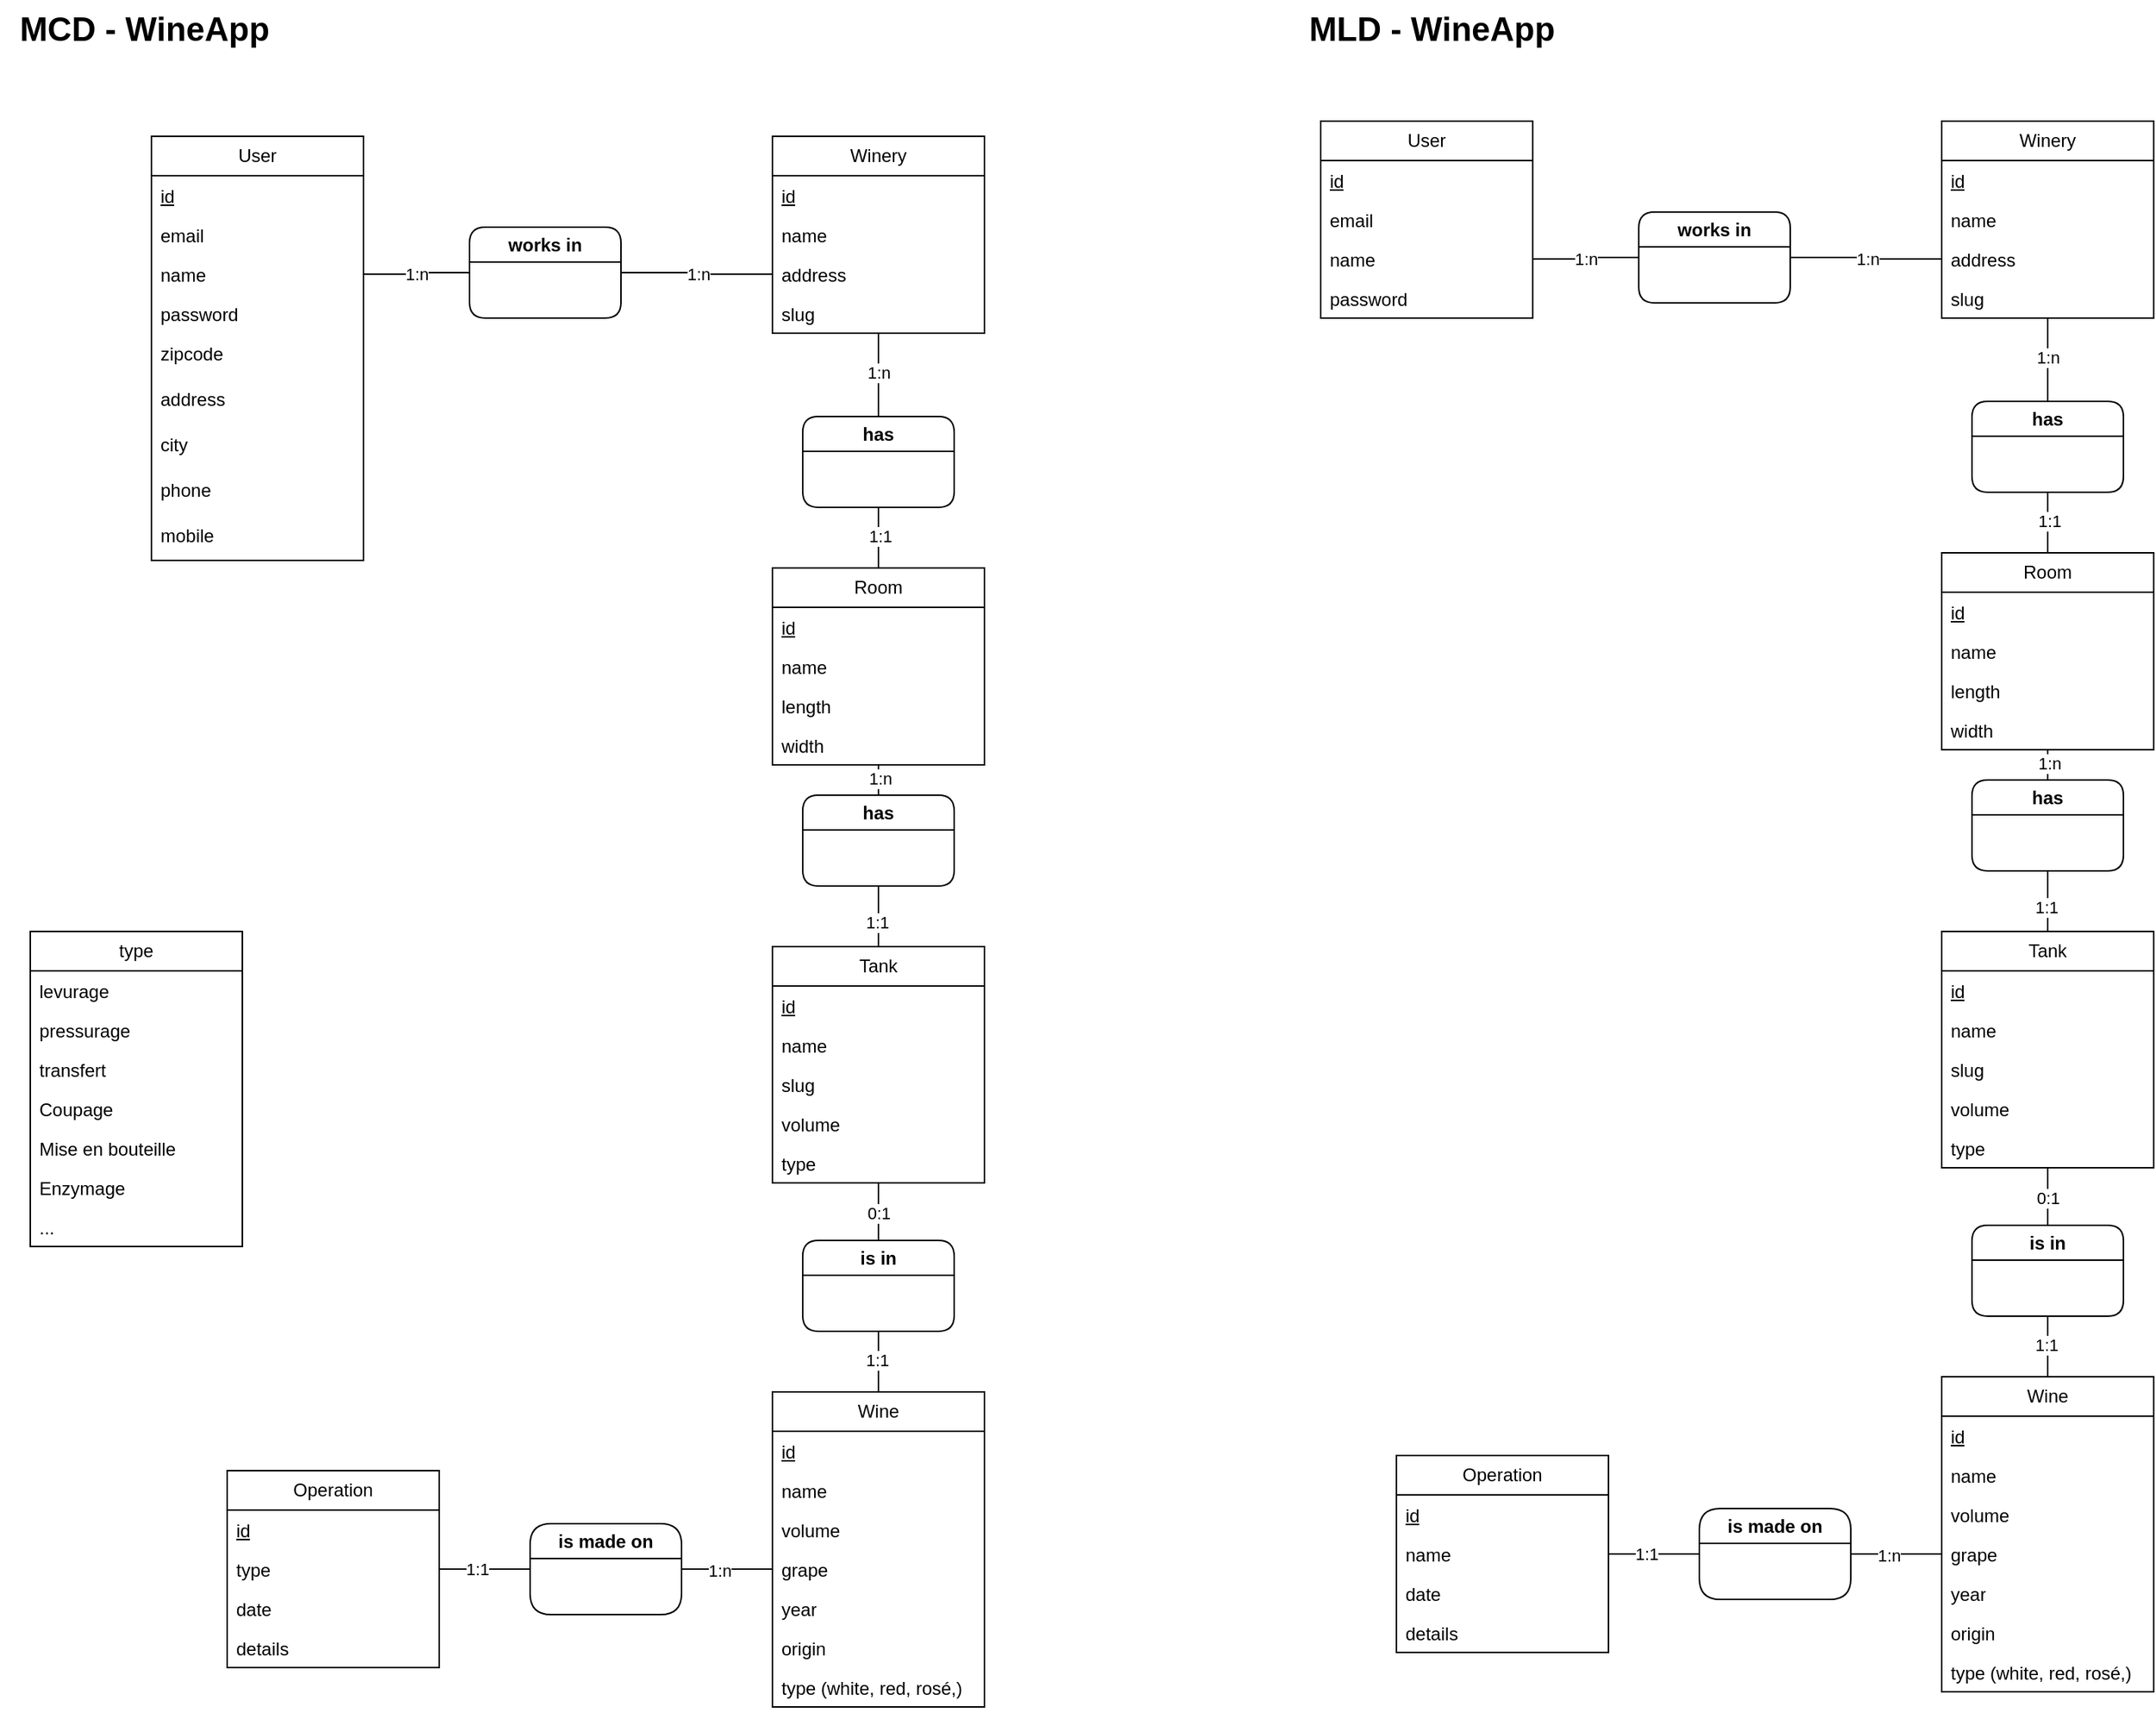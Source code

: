 <mxfile version="24.2.3" type="github">
  <diagram name="Page-1" id="9SM8iRFz8KgwZvnz78GZ">
    <mxGraphModel dx="952" dy="568" grid="1" gridSize="10" guides="1" tooltips="1" connect="1" arrows="1" fold="1" page="1" pageScale="1" pageWidth="827" pageHeight="1169" math="0" shadow="0">
      <root>
        <mxCell id="0" />
        <mxCell id="1" parent="0" />
        <mxCell id="mtZeBj0wb_c7YMCQb9q5-4" style="edgeStyle=orthogonalEdgeStyle;rounded=0;orthogonalLoop=1;jettySize=auto;html=1;exitX=1;exitY=0.5;exitDx=0;exitDy=0;entryX=0;entryY=0.5;entryDx=0;entryDy=0;endArrow=none;endFill=0;" parent="1" source="mtZeBj0wb_c7YMCQb9q5-16" target="mtZeBj0wb_c7YMCQb9q5-3" edge="1">
          <mxGeometry relative="1" as="geometry">
            <mxPoint x="260" y="577.5" as="sourcePoint" />
          </mxGeometry>
        </mxCell>
        <mxCell id="mtZeBj0wb_c7YMCQb9q5-51" value="1:n" style="edgeLabel;html=1;align=center;verticalAlign=middle;resizable=0;points=[];" parent="mtZeBj0wb_c7YMCQb9q5-4" vertex="1" connectable="0">
          <mxGeometry x="-0.029" relative="1" as="geometry">
            <mxPoint as="offset" />
          </mxGeometry>
        </mxCell>
        <mxCell id="mtZeBj0wb_c7YMCQb9q5-5" style="edgeStyle=orthogonalEdgeStyle;rounded=0;orthogonalLoop=1;jettySize=auto;html=1;exitX=0;exitY=0.5;exitDx=0;exitDy=0;entryX=1;entryY=0.5;entryDx=0;entryDy=0;endArrow=none;endFill=0;" parent="1" source="mtZeBj0wb_c7YMCQb9q5-20" target="mtZeBj0wb_c7YMCQb9q5-3" edge="1">
          <mxGeometry relative="1" as="geometry">
            <mxPoint x="530" y="580" as="sourcePoint" />
          </mxGeometry>
        </mxCell>
        <mxCell id="mtZeBj0wb_c7YMCQb9q5-53" value="1:n" style="edgeLabel;html=1;align=center;verticalAlign=middle;resizable=0;points=[];" parent="mtZeBj0wb_c7YMCQb9q5-5" vertex="1" connectable="0">
          <mxGeometry x="-0.012" y="-1" relative="1" as="geometry">
            <mxPoint as="offset" />
          </mxGeometry>
        </mxCell>
        <mxCell id="mtZeBj0wb_c7YMCQb9q5-3" value="works in" style="swimlane;whiteSpace=wrap;html=1;rounded=1;" parent="1" vertex="1">
          <mxGeometry x="330" y="170" width="100" height="60" as="geometry" />
        </mxCell>
        <mxCell id="mtZeBj0wb_c7YMCQb9q5-12" style="edgeStyle=orthogonalEdgeStyle;rounded=0;orthogonalLoop=1;jettySize=auto;html=1;entryX=0.5;entryY=0;entryDx=0;entryDy=0;endArrow=none;endFill=0;exitX=0.5;exitY=1;exitDx=0;exitDy=0;" parent="1" source="mtZeBj0wb_c7YMCQb9q5-22" target="mtZeBj0wb_c7YMCQb9q5-10" edge="1">
          <mxGeometry relative="1" as="geometry">
            <mxPoint x="610" y="545" as="sourcePoint" />
          </mxGeometry>
        </mxCell>
        <mxCell id="mtZeBj0wb_c7YMCQb9q5-56" value="1:n" style="edgeLabel;html=1;align=center;verticalAlign=middle;resizable=0;points=[];" parent="mtZeBj0wb_c7YMCQb9q5-12" vertex="1" connectable="0">
          <mxGeometry x="-0.148" y="1" relative="1" as="geometry">
            <mxPoint as="offset" />
          </mxGeometry>
        </mxCell>
        <mxCell id="mtZeBj0wb_c7YMCQb9q5-26" style="edgeStyle=orthogonalEdgeStyle;rounded=0;orthogonalLoop=1;jettySize=auto;html=1;exitX=0.5;exitY=1;exitDx=0;exitDy=0;entryX=0.5;entryY=0;entryDx=0;entryDy=0;endArrow=none;endFill=0;" parent="1" source="mtZeBj0wb_c7YMCQb9q5-7" target="mtZeBj0wb_c7YMCQb9q5-22" edge="1">
          <mxGeometry relative="1" as="geometry" />
        </mxCell>
        <mxCell id="mtZeBj0wb_c7YMCQb9q5-55" value="1:1" style="edgeLabel;html=1;align=center;verticalAlign=middle;resizable=0;points=[];" parent="mtZeBj0wb_c7YMCQb9q5-26" vertex="1" connectable="0">
          <mxGeometry x="-0.043" y="1" relative="1" as="geometry">
            <mxPoint as="offset" />
          </mxGeometry>
        </mxCell>
        <mxCell id="mtZeBj0wb_c7YMCQb9q5-7" value="has" style="swimlane;whiteSpace=wrap;html=1;rounded=1;" parent="1" vertex="1">
          <mxGeometry x="550" y="295" width="100" height="60" as="geometry" />
        </mxCell>
        <mxCell id="mtZeBj0wb_c7YMCQb9q5-8" value="" style="endArrow=none;html=1;rounded=0;exitX=0.5;exitY=0;exitDx=0;exitDy=0;entryX=0.5;entryY=1;entryDx=0;entryDy=0;" parent="1" source="mtZeBj0wb_c7YMCQb9q5-7" target="mtZeBj0wb_c7YMCQb9q5-18" edge="1">
          <mxGeometry width="50" height="50" relative="1" as="geometry">
            <mxPoint x="410" y="685" as="sourcePoint" />
            <mxPoint x="630" y="605" as="targetPoint" />
          </mxGeometry>
        </mxCell>
        <mxCell id="mtZeBj0wb_c7YMCQb9q5-54" value="1:n" style="edgeLabel;html=1;align=center;verticalAlign=middle;resizable=0;points=[];" parent="mtZeBj0wb_c7YMCQb9q5-8" vertex="1" connectable="0">
          <mxGeometry x="0.059" relative="1" as="geometry">
            <mxPoint as="offset" />
          </mxGeometry>
        </mxCell>
        <mxCell id="mtZeBj0wb_c7YMCQb9q5-13" style="edgeStyle=orthogonalEdgeStyle;rounded=0;orthogonalLoop=1;jettySize=auto;html=1;exitX=0.5;exitY=1;exitDx=0;exitDy=0;entryX=0.5;entryY=0;entryDx=0;entryDy=0;endArrow=none;endFill=0;" parent="1" source="mtZeBj0wb_c7YMCQb9q5-10" target="mtZeBj0wb_c7YMCQb9q5-27" edge="1">
          <mxGeometry relative="1" as="geometry">
            <mxPoint x="600" y="705" as="targetPoint" />
          </mxGeometry>
        </mxCell>
        <mxCell id="mtZeBj0wb_c7YMCQb9q5-57" value="1:1" style="edgeLabel;html=1;align=center;verticalAlign=middle;resizable=0;points=[];" parent="mtZeBj0wb_c7YMCQb9q5-13" vertex="1" connectable="0">
          <mxGeometry x="0.197" y="-1" relative="1" as="geometry">
            <mxPoint as="offset" />
          </mxGeometry>
        </mxCell>
        <mxCell id="mtZeBj0wb_c7YMCQb9q5-10" value="has" style="swimlane;whiteSpace=wrap;html=1;rounded=1;" parent="1" vertex="1">
          <mxGeometry x="550" y="545" width="100" height="60" as="geometry" />
        </mxCell>
        <mxCell id="mtZeBj0wb_c7YMCQb9q5-14" value="User" style="swimlane;fontStyle=0;childLayout=stackLayout;horizontal=1;startSize=26;fillColor=none;horizontalStack=0;resizeParent=1;resizeParentMax=0;resizeLast=0;collapsible=1;marginBottom=0;whiteSpace=wrap;html=1;" parent="1" vertex="1">
          <mxGeometry x="120" y="110" width="140" height="280" as="geometry" />
        </mxCell>
        <mxCell id="mtZeBj0wb_c7YMCQb9q5-67" value="&lt;u&gt;id&lt;/u&gt;" style="text;strokeColor=none;fillColor=none;align=left;verticalAlign=top;spacingLeft=4;spacingRight=4;overflow=hidden;rotatable=0;points=[[0,0.5],[1,0.5]];portConstraint=eastwest;whiteSpace=wrap;html=1;" parent="mtZeBj0wb_c7YMCQb9q5-14" vertex="1">
          <mxGeometry y="26" width="140" height="26" as="geometry" />
        </mxCell>
        <mxCell id="mtZeBj0wb_c7YMCQb9q5-15" value="email" style="text;strokeColor=none;fillColor=none;align=left;verticalAlign=top;spacingLeft=4;spacingRight=4;overflow=hidden;rotatable=0;points=[[0,0.5],[1,0.5]];portConstraint=eastwest;whiteSpace=wrap;html=1;" parent="mtZeBj0wb_c7YMCQb9q5-14" vertex="1">
          <mxGeometry y="52" width="140" height="26" as="geometry" />
        </mxCell>
        <mxCell id="mtZeBj0wb_c7YMCQb9q5-16" value="name" style="text;strokeColor=none;fillColor=none;align=left;verticalAlign=top;spacingLeft=4;spacingRight=4;overflow=hidden;rotatable=0;points=[[0,0.5],[1,0.5]];portConstraint=eastwest;whiteSpace=wrap;html=1;" parent="mtZeBj0wb_c7YMCQb9q5-14" vertex="1">
          <mxGeometry y="78" width="140" height="26" as="geometry" />
        </mxCell>
        <mxCell id="mtZeBj0wb_c7YMCQb9q5-17" value="password" style="text;strokeColor=none;fillColor=none;align=left;verticalAlign=top;spacingLeft=4;spacingRight=4;overflow=hidden;rotatable=0;points=[[0,0.5],[1,0.5]];portConstraint=eastwest;whiteSpace=wrap;html=1;" parent="mtZeBj0wb_c7YMCQb9q5-14" vertex="1">
          <mxGeometry y="104" width="140" height="26" as="geometry" />
        </mxCell>
        <mxCell id="OxjpMKmMy-QX8WmUMFFC-2" value="zipcode" style="text;strokeColor=none;fillColor=none;spacingLeft=4;spacingRight=4;overflow=hidden;rotatable=0;points=[[0,0.5],[1,0.5]];portConstraint=eastwest;fontSize=12;whiteSpace=wrap;html=1;" parent="mtZeBj0wb_c7YMCQb9q5-14" vertex="1">
          <mxGeometry y="130" width="140" height="30" as="geometry" />
        </mxCell>
        <mxCell id="OxjpMKmMy-QX8WmUMFFC-1" value="address" style="text;strokeColor=none;fillColor=none;spacingLeft=4;spacingRight=4;overflow=hidden;rotatable=0;points=[[0,0.5],[1,0.5]];portConstraint=eastwest;fontSize=12;whiteSpace=wrap;html=1;" parent="mtZeBj0wb_c7YMCQb9q5-14" vertex="1">
          <mxGeometry y="160" width="140" height="30" as="geometry" />
        </mxCell>
        <mxCell id="OxjpMKmMy-QX8WmUMFFC-3" value="city" style="text;strokeColor=none;fillColor=none;spacingLeft=4;spacingRight=4;overflow=hidden;rotatable=0;points=[[0,0.5],[1,0.5]];portConstraint=eastwest;fontSize=12;whiteSpace=wrap;html=1;" parent="mtZeBj0wb_c7YMCQb9q5-14" vertex="1">
          <mxGeometry y="190" width="140" height="30" as="geometry" />
        </mxCell>
        <mxCell id="OxjpMKmMy-QX8WmUMFFC-4" value="phone" style="text;strokeColor=none;fillColor=none;spacingLeft=4;spacingRight=4;overflow=hidden;rotatable=0;points=[[0,0.5],[1,0.5]];portConstraint=eastwest;fontSize=12;whiteSpace=wrap;html=1;" parent="mtZeBj0wb_c7YMCQb9q5-14" vertex="1">
          <mxGeometry y="220" width="140" height="30" as="geometry" />
        </mxCell>
        <mxCell id="OxjpMKmMy-QX8WmUMFFC-5" value="mobile" style="text;strokeColor=none;fillColor=none;spacingLeft=4;spacingRight=4;overflow=hidden;rotatable=0;points=[[0,0.5],[1,0.5]];portConstraint=eastwest;fontSize=12;whiteSpace=wrap;html=1;" parent="mtZeBj0wb_c7YMCQb9q5-14" vertex="1">
          <mxGeometry y="250" width="140" height="30" as="geometry" />
        </mxCell>
        <mxCell id="mtZeBj0wb_c7YMCQb9q5-18" value="Winery" style="swimlane;fontStyle=0;childLayout=stackLayout;horizontal=1;startSize=26;fillColor=none;horizontalStack=0;resizeParent=1;resizeParentMax=0;resizeLast=0;collapsible=1;marginBottom=0;whiteSpace=wrap;html=1;" parent="1" vertex="1">
          <mxGeometry x="530" y="110" width="140" height="130" as="geometry" />
        </mxCell>
        <mxCell id="mtZeBj0wb_c7YMCQb9q5-68" value="&lt;u&gt;id&lt;/u&gt;" style="text;strokeColor=none;fillColor=none;align=left;verticalAlign=top;spacingLeft=4;spacingRight=4;overflow=hidden;rotatable=0;points=[[0,0.5],[1,0.5]];portConstraint=eastwest;whiteSpace=wrap;html=1;" parent="mtZeBj0wb_c7YMCQb9q5-18" vertex="1">
          <mxGeometry y="26" width="140" height="26" as="geometry" />
        </mxCell>
        <mxCell id="mtZeBj0wb_c7YMCQb9q5-19" value="name" style="text;strokeColor=none;fillColor=none;align=left;verticalAlign=top;spacingLeft=4;spacingRight=4;overflow=hidden;rotatable=0;points=[[0,0.5],[1,0.5]];portConstraint=eastwest;whiteSpace=wrap;html=1;" parent="mtZeBj0wb_c7YMCQb9q5-18" vertex="1">
          <mxGeometry y="52" width="140" height="26" as="geometry" />
        </mxCell>
        <mxCell id="mtZeBj0wb_c7YMCQb9q5-20" value="address" style="text;strokeColor=none;fillColor=none;align=left;verticalAlign=top;spacingLeft=4;spacingRight=4;overflow=hidden;rotatable=0;points=[[0,0.5],[1,0.5]];portConstraint=eastwest;whiteSpace=wrap;html=1;" parent="mtZeBj0wb_c7YMCQb9q5-18" vertex="1">
          <mxGeometry y="78" width="140" height="26" as="geometry" />
        </mxCell>
        <mxCell id="mtZeBj0wb_c7YMCQb9q5-65" value="slug" style="text;strokeColor=none;fillColor=none;align=left;verticalAlign=top;spacingLeft=4;spacingRight=4;overflow=hidden;rotatable=0;points=[[0,0.5],[1,0.5]];portConstraint=eastwest;whiteSpace=wrap;html=1;" parent="mtZeBj0wb_c7YMCQb9q5-18" vertex="1">
          <mxGeometry y="104" width="140" height="26" as="geometry" />
        </mxCell>
        <mxCell id="mtZeBj0wb_c7YMCQb9q5-22" value="Room" style="swimlane;fontStyle=0;childLayout=stackLayout;horizontal=1;startSize=26;fillColor=none;horizontalStack=0;resizeParent=1;resizeParentMax=0;resizeLast=0;collapsible=1;marginBottom=0;whiteSpace=wrap;html=1;" parent="1" vertex="1">
          <mxGeometry x="530" y="395" width="140" height="130" as="geometry" />
        </mxCell>
        <mxCell id="mtZeBj0wb_c7YMCQb9q5-69" value="&lt;u&gt;id&lt;/u&gt;" style="text;strokeColor=none;fillColor=none;align=left;verticalAlign=top;spacingLeft=4;spacingRight=4;overflow=hidden;rotatable=0;points=[[0,0.5],[1,0.5]];portConstraint=eastwest;whiteSpace=wrap;html=1;" parent="mtZeBj0wb_c7YMCQb9q5-22" vertex="1">
          <mxGeometry y="26" width="140" height="26" as="geometry" />
        </mxCell>
        <mxCell id="mtZeBj0wb_c7YMCQb9q5-23" value="name" style="text;strokeColor=none;fillColor=none;align=left;verticalAlign=top;spacingLeft=4;spacingRight=4;overflow=hidden;rotatable=0;points=[[0,0.5],[1,0.5]];portConstraint=eastwest;whiteSpace=wrap;html=1;" parent="mtZeBj0wb_c7YMCQb9q5-22" vertex="1">
          <mxGeometry y="52" width="140" height="26" as="geometry" />
        </mxCell>
        <mxCell id="mtZeBj0wb_c7YMCQb9q5-24" value="length" style="text;strokeColor=none;fillColor=none;align=left;verticalAlign=top;spacingLeft=4;spacingRight=4;overflow=hidden;rotatable=0;points=[[0,0.5],[1,0.5]];portConstraint=eastwest;whiteSpace=wrap;html=1;" parent="mtZeBj0wb_c7YMCQb9q5-22" vertex="1">
          <mxGeometry y="78" width="140" height="26" as="geometry" />
        </mxCell>
        <mxCell id="mtZeBj0wb_c7YMCQb9q5-25" value="width" style="text;strokeColor=none;fillColor=none;align=left;verticalAlign=top;spacingLeft=4;spacingRight=4;overflow=hidden;rotatable=0;points=[[0,0.5],[1,0.5]];portConstraint=eastwest;whiteSpace=wrap;html=1;" parent="mtZeBj0wb_c7YMCQb9q5-22" vertex="1">
          <mxGeometry y="104" width="140" height="26" as="geometry" />
        </mxCell>
        <mxCell id="mtZeBj0wb_c7YMCQb9q5-39" style="edgeStyle=orthogonalEdgeStyle;rounded=0;orthogonalLoop=1;jettySize=auto;html=1;exitX=0.5;exitY=1;exitDx=0;exitDy=0;entryX=0.5;entryY=0;entryDx=0;entryDy=0;endArrow=none;endFill=0;" parent="1" source="mtZeBj0wb_c7YMCQb9q5-27" target="mtZeBj0wb_c7YMCQb9q5-35" edge="1">
          <mxGeometry relative="1" as="geometry" />
        </mxCell>
        <mxCell id="mtZeBj0wb_c7YMCQb9q5-61" value="0:1" style="edgeLabel;html=1;align=center;verticalAlign=middle;resizable=0;points=[];" parent="mtZeBj0wb_c7YMCQb9q5-39" vertex="1" connectable="0">
          <mxGeometry x="0.053" relative="1" as="geometry">
            <mxPoint as="offset" />
          </mxGeometry>
        </mxCell>
        <mxCell id="mtZeBj0wb_c7YMCQb9q5-27" value="Tank" style="swimlane;fontStyle=0;childLayout=stackLayout;horizontal=1;startSize=26;fillColor=none;horizontalStack=0;resizeParent=1;resizeParentMax=0;resizeLast=0;collapsible=1;marginBottom=0;whiteSpace=wrap;html=1;" parent="1" vertex="1">
          <mxGeometry x="530" y="645" width="140" height="156" as="geometry" />
        </mxCell>
        <mxCell id="mtZeBj0wb_c7YMCQb9q5-70" value="&lt;u&gt;id&lt;/u&gt;" style="text;strokeColor=none;fillColor=none;align=left;verticalAlign=top;spacingLeft=4;spacingRight=4;overflow=hidden;rotatable=0;points=[[0,0.5],[1,0.5]];portConstraint=eastwest;whiteSpace=wrap;html=1;" parent="mtZeBj0wb_c7YMCQb9q5-27" vertex="1">
          <mxGeometry y="26" width="140" height="26" as="geometry" />
        </mxCell>
        <mxCell id="mtZeBj0wb_c7YMCQb9q5-28" value="name" style="text;strokeColor=none;fillColor=none;align=left;verticalAlign=top;spacingLeft=4;spacingRight=4;overflow=hidden;rotatable=0;points=[[0,0.5],[1,0.5]];portConstraint=eastwest;whiteSpace=wrap;html=1;" parent="mtZeBj0wb_c7YMCQb9q5-27" vertex="1">
          <mxGeometry y="52" width="140" height="26" as="geometry" />
        </mxCell>
        <mxCell id="mtZeBj0wb_c7YMCQb9q5-71" value="slug" style="text;strokeColor=none;fillColor=none;align=left;verticalAlign=top;spacingLeft=4;spacingRight=4;overflow=hidden;rotatable=0;points=[[0,0.5],[1,0.5]];portConstraint=eastwest;whiteSpace=wrap;html=1;" parent="mtZeBj0wb_c7YMCQb9q5-27" vertex="1">
          <mxGeometry y="78" width="140" height="26" as="geometry" />
        </mxCell>
        <mxCell id="mtZeBj0wb_c7YMCQb9q5-29" value="volume" style="text;strokeColor=none;fillColor=none;align=left;verticalAlign=top;spacingLeft=4;spacingRight=4;overflow=hidden;rotatable=0;points=[[0,0.5],[1,0.5]];portConstraint=eastwest;whiteSpace=wrap;html=1;" parent="mtZeBj0wb_c7YMCQb9q5-27" vertex="1">
          <mxGeometry y="104" width="140" height="26" as="geometry" />
        </mxCell>
        <mxCell id="mtZeBj0wb_c7YMCQb9q5-30" value="type" style="text;strokeColor=none;fillColor=none;align=left;verticalAlign=top;spacingLeft=4;spacingRight=4;overflow=hidden;rotatable=0;points=[[0,0.5],[1,0.5]];portConstraint=eastwest;whiteSpace=wrap;html=1;" parent="mtZeBj0wb_c7YMCQb9q5-27" vertex="1">
          <mxGeometry y="130" width="140" height="26" as="geometry" />
        </mxCell>
        <mxCell id="mtZeBj0wb_c7YMCQb9q5-31" value="Wine" style="swimlane;fontStyle=0;childLayout=stackLayout;horizontal=1;startSize=26;fillColor=none;horizontalStack=0;resizeParent=1;resizeParentMax=0;resizeLast=0;collapsible=1;marginBottom=0;whiteSpace=wrap;html=1;" parent="1" vertex="1">
          <mxGeometry x="530" y="939" width="140" height="208" as="geometry">
            <mxRectangle x="510" y="790" width="70" height="30" as="alternateBounds" />
          </mxGeometry>
        </mxCell>
        <mxCell id="mtZeBj0wb_c7YMCQb9q5-73" value="&lt;u&gt;id&lt;/u&gt;" style="text;strokeColor=none;fillColor=none;align=left;verticalAlign=top;spacingLeft=4;spacingRight=4;overflow=hidden;rotatable=0;points=[[0,0.5],[1,0.5]];portConstraint=eastwest;whiteSpace=wrap;html=1;" parent="mtZeBj0wb_c7YMCQb9q5-31" vertex="1">
          <mxGeometry y="26" width="140" height="26" as="geometry" />
        </mxCell>
        <mxCell id="mtZeBj0wb_c7YMCQb9q5-32" value="name" style="text;strokeColor=none;fillColor=none;align=left;verticalAlign=top;spacingLeft=4;spacingRight=4;overflow=hidden;rotatable=0;points=[[0,0.5],[1,0.5]];portConstraint=eastwest;whiteSpace=wrap;html=1;" parent="mtZeBj0wb_c7YMCQb9q5-31" vertex="1">
          <mxGeometry y="52" width="140" height="26" as="geometry" />
        </mxCell>
        <mxCell id="mtZeBj0wb_c7YMCQb9q5-33" value="volume" style="text;strokeColor=none;fillColor=none;align=left;verticalAlign=top;spacingLeft=4;spacingRight=4;overflow=hidden;rotatable=0;points=[[0,0.5],[1,0.5]];portConstraint=eastwest;whiteSpace=wrap;html=1;" parent="mtZeBj0wb_c7YMCQb9q5-31" vertex="1">
          <mxGeometry y="78" width="140" height="26" as="geometry" />
        </mxCell>
        <mxCell id="mtZeBj0wb_c7YMCQb9q5-34" value="grape" style="text;strokeColor=none;fillColor=none;align=left;verticalAlign=top;spacingLeft=4;spacingRight=4;overflow=hidden;rotatable=0;points=[[0,0.5],[1,0.5]];portConstraint=eastwest;whiteSpace=wrap;html=1;" parent="mtZeBj0wb_c7YMCQb9q5-31" vertex="1">
          <mxGeometry y="104" width="140" height="26" as="geometry" />
        </mxCell>
        <mxCell id="mtZeBj0wb_c7YMCQb9q5-36" value="year" style="text;strokeColor=none;fillColor=none;align=left;verticalAlign=top;spacingLeft=4;spacingRight=4;overflow=hidden;rotatable=0;points=[[0,0.5],[1,0.5]];portConstraint=eastwest;whiteSpace=wrap;html=1;" parent="mtZeBj0wb_c7YMCQb9q5-31" vertex="1">
          <mxGeometry y="130" width="140" height="26" as="geometry" />
        </mxCell>
        <mxCell id="mtZeBj0wb_c7YMCQb9q5-37" value="origin" style="text;strokeColor=none;fillColor=none;align=left;verticalAlign=top;spacingLeft=4;spacingRight=4;overflow=hidden;rotatable=0;points=[[0,0.5],[1,0.5]];portConstraint=eastwest;whiteSpace=wrap;html=1;" parent="mtZeBj0wb_c7YMCQb9q5-31" vertex="1">
          <mxGeometry y="156" width="140" height="26" as="geometry" />
        </mxCell>
        <mxCell id="mtZeBj0wb_c7YMCQb9q5-38" value="type (white, red, rosé,)" style="text;strokeColor=none;fillColor=none;align=left;verticalAlign=top;spacingLeft=4;spacingRight=4;overflow=hidden;rotatable=0;points=[[0,0.5],[1,0.5]];portConstraint=eastwest;whiteSpace=wrap;html=1;" parent="mtZeBj0wb_c7YMCQb9q5-31" vertex="1">
          <mxGeometry y="182" width="140" height="26" as="geometry" />
        </mxCell>
        <mxCell id="mtZeBj0wb_c7YMCQb9q5-40" style="edgeStyle=orthogonalEdgeStyle;rounded=0;orthogonalLoop=1;jettySize=auto;html=1;exitX=0.5;exitY=1;exitDx=0;exitDy=0;entryX=0.5;entryY=0;entryDx=0;entryDy=0;endArrow=none;endFill=0;" parent="1" source="mtZeBj0wb_c7YMCQb9q5-35" target="mtZeBj0wb_c7YMCQb9q5-31" edge="1">
          <mxGeometry relative="1" as="geometry" />
        </mxCell>
        <mxCell id="mtZeBj0wb_c7YMCQb9q5-62" value="1:1" style="edgeLabel;html=1;align=center;verticalAlign=middle;resizable=0;points=[];" parent="mtZeBj0wb_c7YMCQb9q5-40" vertex="1" connectable="0">
          <mxGeometry x="-0.083" y="-1" relative="1" as="geometry">
            <mxPoint as="offset" />
          </mxGeometry>
        </mxCell>
        <mxCell id="mtZeBj0wb_c7YMCQb9q5-35" value="is in" style="swimlane;whiteSpace=wrap;html=1;rounded=1;" parent="1" vertex="1">
          <mxGeometry x="550" y="839" width="100" height="60" as="geometry" />
        </mxCell>
        <mxCell id="mtZeBj0wb_c7YMCQb9q5-49" style="edgeStyle=orthogonalEdgeStyle;rounded=0;orthogonalLoop=1;jettySize=auto;html=1;exitX=1;exitY=0.5;exitDx=0;exitDy=0;entryX=0;entryY=0.5;entryDx=0;entryDy=0;endArrow=none;endFill=0;" parent="1" source="mtZeBj0wb_c7YMCQb9q5-41" target="mtZeBj0wb_c7YMCQb9q5-48" edge="1">
          <mxGeometry relative="1" as="geometry" />
        </mxCell>
        <mxCell id="mtZeBj0wb_c7YMCQb9q5-63" value="1:1" style="edgeLabel;html=1;align=center;verticalAlign=middle;resizable=0;points=[];" parent="mtZeBj0wb_c7YMCQb9q5-49" vertex="1" connectable="0">
          <mxGeometry x="-0.186" relative="1" as="geometry">
            <mxPoint as="offset" />
          </mxGeometry>
        </mxCell>
        <mxCell id="mtZeBj0wb_c7YMCQb9q5-41" value="Operation" style="swimlane;fontStyle=0;childLayout=stackLayout;horizontal=1;startSize=26;fillColor=none;horizontalStack=0;resizeParent=1;resizeParentMax=0;resizeLast=0;collapsible=1;marginBottom=0;whiteSpace=wrap;html=1;" parent="1" vertex="1">
          <mxGeometry x="170" y="991" width="140" height="130" as="geometry">
            <mxRectangle x="510" y="790" width="70" height="30" as="alternateBounds" />
          </mxGeometry>
        </mxCell>
        <mxCell id="mtZeBj0wb_c7YMCQb9q5-74" value="&lt;u&gt;id&lt;/u&gt;" style="text;strokeColor=none;fillColor=none;align=left;verticalAlign=top;spacingLeft=4;spacingRight=4;overflow=hidden;rotatable=0;points=[[0,0.5],[1,0.5]];portConstraint=eastwest;whiteSpace=wrap;html=1;" parent="mtZeBj0wb_c7YMCQb9q5-41" vertex="1">
          <mxGeometry y="26" width="140" height="26" as="geometry" />
        </mxCell>
        <mxCell id="mtZeBj0wb_c7YMCQb9q5-42" value="type" style="text;strokeColor=none;fillColor=none;align=left;verticalAlign=top;spacingLeft=4;spacingRight=4;overflow=hidden;rotatable=0;points=[[0,0.5],[1,0.5]];portConstraint=eastwest;whiteSpace=wrap;html=1;" parent="mtZeBj0wb_c7YMCQb9q5-41" vertex="1">
          <mxGeometry y="52" width="140" height="26" as="geometry" />
        </mxCell>
        <mxCell id="mtZeBj0wb_c7YMCQb9q5-43" value="date" style="text;strokeColor=none;fillColor=none;align=left;verticalAlign=top;spacingLeft=4;spacingRight=4;overflow=hidden;rotatable=0;points=[[0,0.5],[1,0.5]];portConstraint=eastwest;whiteSpace=wrap;html=1;" parent="mtZeBj0wb_c7YMCQb9q5-41" vertex="1">
          <mxGeometry y="78" width="140" height="26" as="geometry" />
        </mxCell>
        <mxCell id="mtZeBj0wb_c7YMCQb9q5-44" value="details" style="text;strokeColor=none;fillColor=none;align=left;verticalAlign=top;spacingLeft=4;spacingRight=4;overflow=hidden;rotatable=0;points=[[0,0.5],[1,0.5]];portConstraint=eastwest;whiteSpace=wrap;html=1;" parent="mtZeBj0wb_c7YMCQb9q5-41" vertex="1">
          <mxGeometry y="104" width="140" height="26" as="geometry" />
        </mxCell>
        <mxCell id="mtZeBj0wb_c7YMCQb9q5-50" style="edgeStyle=orthogonalEdgeStyle;rounded=0;orthogonalLoop=1;jettySize=auto;html=1;exitX=1;exitY=0.5;exitDx=0;exitDy=0;entryX=0;entryY=0.5;entryDx=0;entryDy=0;endArrow=none;endFill=0;" parent="1" source="mtZeBj0wb_c7YMCQb9q5-48" target="mtZeBj0wb_c7YMCQb9q5-34" edge="1">
          <mxGeometry relative="1" as="geometry" />
        </mxCell>
        <mxCell id="mtZeBj0wb_c7YMCQb9q5-64" value="1:n" style="edgeLabel;html=1;align=center;verticalAlign=middle;resizable=0;points=[];" parent="mtZeBj0wb_c7YMCQb9q5-50" vertex="1" connectable="0">
          <mxGeometry x="-0.17" y="-1" relative="1" as="geometry">
            <mxPoint as="offset" />
          </mxGeometry>
        </mxCell>
        <mxCell id="mtZeBj0wb_c7YMCQb9q5-48" value="is made on" style="swimlane;whiteSpace=wrap;html=1;rounded=1;arcSize=20;" parent="1" vertex="1">
          <mxGeometry x="370" y="1026" width="100" height="60" as="geometry" />
        </mxCell>
        <mxCell id="mtZeBj0wb_c7YMCQb9q5-76" value="&lt;font style=&quot;font-size: 22px;&quot;&gt;&lt;b&gt;MCD - WineApp&lt;/b&gt;&lt;br&gt;&lt;/font&gt;" style="text;html=1;align=center;verticalAlign=middle;resizable=0;points=[];autosize=1;strokeColor=none;fillColor=none;" parent="1" vertex="1">
          <mxGeometry x="20" y="20" width="190" height="40" as="geometry" />
        </mxCell>
        <mxCell id="mtZeBj0wb_c7YMCQb9q5-77" value="&lt;font style=&quot;font-size: 22px;&quot;&gt;&lt;b&gt;MLD - WineApp&lt;/b&gt;&lt;br&gt;&lt;/font&gt;" style="text;html=1;align=center;verticalAlign=middle;resizable=0;points=[];autosize=1;strokeColor=none;fillColor=none;" parent="1" vertex="1">
          <mxGeometry x="870" y="20" width="190" height="40" as="geometry" />
        </mxCell>
        <mxCell id="mtZeBj0wb_c7YMCQb9q5-78" style="edgeStyle=orthogonalEdgeStyle;rounded=0;orthogonalLoop=1;jettySize=auto;html=1;exitX=1;exitY=0.5;exitDx=0;exitDy=0;entryX=0;entryY=0.5;entryDx=0;entryDy=0;endArrow=none;endFill=0;" parent="1" source="mtZeBj0wb_c7YMCQb9q5-96" target="mtZeBj0wb_c7YMCQb9q5-82" edge="1">
          <mxGeometry relative="1" as="geometry">
            <mxPoint x="1032" y="567.5" as="sourcePoint" />
          </mxGeometry>
        </mxCell>
        <mxCell id="mtZeBj0wb_c7YMCQb9q5-79" value="1:n" style="edgeLabel;html=1;align=center;verticalAlign=middle;resizable=0;points=[];" parent="mtZeBj0wb_c7YMCQb9q5-78" vertex="1" connectable="0">
          <mxGeometry x="-0.029" relative="1" as="geometry">
            <mxPoint as="offset" />
          </mxGeometry>
        </mxCell>
        <mxCell id="mtZeBj0wb_c7YMCQb9q5-80" style="edgeStyle=orthogonalEdgeStyle;rounded=0;orthogonalLoop=1;jettySize=auto;html=1;exitX=0;exitY=0.5;exitDx=0;exitDy=0;entryX=1;entryY=0.5;entryDx=0;entryDy=0;endArrow=none;endFill=0;" parent="1" source="mtZeBj0wb_c7YMCQb9q5-101" target="mtZeBj0wb_c7YMCQb9q5-82" edge="1">
          <mxGeometry relative="1" as="geometry">
            <mxPoint x="1302" y="570" as="sourcePoint" />
          </mxGeometry>
        </mxCell>
        <mxCell id="mtZeBj0wb_c7YMCQb9q5-81" value="1:n" style="edgeLabel;html=1;align=center;verticalAlign=middle;resizable=0;points=[];" parent="mtZeBj0wb_c7YMCQb9q5-80" vertex="1" connectable="0">
          <mxGeometry x="-0.012" y="-1" relative="1" as="geometry">
            <mxPoint as="offset" />
          </mxGeometry>
        </mxCell>
        <mxCell id="mtZeBj0wb_c7YMCQb9q5-82" value="works in" style="swimlane;whiteSpace=wrap;html=1;rounded=1;" parent="1" vertex="1">
          <mxGeometry x="1102" y="160" width="100" height="60" as="geometry" />
        </mxCell>
        <mxCell id="mtZeBj0wb_c7YMCQb9q5-83" style="edgeStyle=orthogonalEdgeStyle;rounded=0;orthogonalLoop=1;jettySize=auto;html=1;entryX=0.5;entryY=0;entryDx=0;entryDy=0;endArrow=none;endFill=0;exitX=0.5;exitY=1;exitDx=0;exitDy=0;" parent="1" source="mtZeBj0wb_c7YMCQb9q5-104" target="mtZeBj0wb_c7YMCQb9q5-92" edge="1">
          <mxGeometry relative="1" as="geometry">
            <mxPoint x="1382" y="535" as="sourcePoint" />
          </mxGeometry>
        </mxCell>
        <mxCell id="mtZeBj0wb_c7YMCQb9q5-84" value="1:n" style="edgeLabel;html=1;align=center;verticalAlign=middle;resizable=0;points=[];" parent="mtZeBj0wb_c7YMCQb9q5-83" vertex="1" connectable="0">
          <mxGeometry x="-0.148" y="1" relative="1" as="geometry">
            <mxPoint as="offset" />
          </mxGeometry>
        </mxCell>
        <mxCell id="mtZeBj0wb_c7YMCQb9q5-85" style="edgeStyle=orthogonalEdgeStyle;rounded=0;orthogonalLoop=1;jettySize=auto;html=1;exitX=0.5;exitY=1;exitDx=0;exitDy=0;entryX=0.5;entryY=0;entryDx=0;entryDy=0;endArrow=none;endFill=0;" parent="1" source="mtZeBj0wb_c7YMCQb9q5-87" target="mtZeBj0wb_c7YMCQb9q5-104" edge="1">
          <mxGeometry relative="1" as="geometry" />
        </mxCell>
        <mxCell id="mtZeBj0wb_c7YMCQb9q5-86" value="1:1" style="edgeLabel;html=1;align=center;verticalAlign=middle;resizable=0;points=[];" parent="mtZeBj0wb_c7YMCQb9q5-85" vertex="1" connectable="0">
          <mxGeometry x="-0.043" y="1" relative="1" as="geometry">
            <mxPoint as="offset" />
          </mxGeometry>
        </mxCell>
        <mxCell id="mtZeBj0wb_c7YMCQb9q5-87" value="has" style="swimlane;whiteSpace=wrap;html=1;rounded=1;" parent="1" vertex="1">
          <mxGeometry x="1322" y="285" width="100" height="60" as="geometry" />
        </mxCell>
        <mxCell id="mtZeBj0wb_c7YMCQb9q5-88" value="" style="endArrow=none;html=1;rounded=0;exitX=0.5;exitY=0;exitDx=0;exitDy=0;entryX=0.5;entryY=1;entryDx=0;entryDy=0;" parent="1" source="mtZeBj0wb_c7YMCQb9q5-87" target="mtZeBj0wb_c7YMCQb9q5-98" edge="1">
          <mxGeometry width="50" height="50" relative="1" as="geometry">
            <mxPoint x="1182" y="675" as="sourcePoint" />
            <mxPoint x="1402" y="595" as="targetPoint" />
          </mxGeometry>
        </mxCell>
        <mxCell id="mtZeBj0wb_c7YMCQb9q5-89" value="1:n" style="edgeLabel;html=1;align=center;verticalAlign=middle;resizable=0;points=[];" parent="mtZeBj0wb_c7YMCQb9q5-88" vertex="1" connectable="0">
          <mxGeometry x="0.059" relative="1" as="geometry">
            <mxPoint as="offset" />
          </mxGeometry>
        </mxCell>
        <mxCell id="mtZeBj0wb_c7YMCQb9q5-90" style="edgeStyle=orthogonalEdgeStyle;rounded=0;orthogonalLoop=1;jettySize=auto;html=1;exitX=0.5;exitY=1;exitDx=0;exitDy=0;entryX=0.5;entryY=0;entryDx=0;entryDy=0;endArrow=none;endFill=0;" parent="1" source="mtZeBj0wb_c7YMCQb9q5-92" target="mtZeBj0wb_c7YMCQb9q5-111" edge="1">
          <mxGeometry relative="1" as="geometry">
            <mxPoint x="1372" y="695" as="targetPoint" />
          </mxGeometry>
        </mxCell>
        <mxCell id="mtZeBj0wb_c7YMCQb9q5-91" value="1:1" style="edgeLabel;html=1;align=center;verticalAlign=middle;resizable=0;points=[];" parent="mtZeBj0wb_c7YMCQb9q5-90" vertex="1" connectable="0">
          <mxGeometry x="0.197" y="-1" relative="1" as="geometry">
            <mxPoint as="offset" />
          </mxGeometry>
        </mxCell>
        <mxCell id="mtZeBj0wb_c7YMCQb9q5-92" value="has" style="swimlane;whiteSpace=wrap;html=1;rounded=1;" parent="1" vertex="1">
          <mxGeometry x="1322" y="535" width="100" height="60" as="geometry" />
        </mxCell>
        <mxCell id="mtZeBj0wb_c7YMCQb9q5-93" value="User" style="swimlane;fontStyle=0;childLayout=stackLayout;horizontal=1;startSize=26;fillColor=none;horizontalStack=0;resizeParent=1;resizeParentMax=0;resizeLast=0;collapsible=1;marginBottom=0;whiteSpace=wrap;html=1;" parent="1" vertex="1">
          <mxGeometry x="892" y="100" width="140" height="130" as="geometry" />
        </mxCell>
        <mxCell id="mtZeBj0wb_c7YMCQb9q5-94" value="&lt;u&gt;id&lt;/u&gt;" style="text;strokeColor=none;fillColor=none;align=left;verticalAlign=top;spacingLeft=4;spacingRight=4;overflow=hidden;rotatable=0;points=[[0,0.5],[1,0.5]];portConstraint=eastwest;whiteSpace=wrap;html=1;" parent="mtZeBj0wb_c7YMCQb9q5-93" vertex="1">
          <mxGeometry y="26" width="140" height="26" as="geometry" />
        </mxCell>
        <mxCell id="mtZeBj0wb_c7YMCQb9q5-95" value="email" style="text;strokeColor=none;fillColor=none;align=left;verticalAlign=top;spacingLeft=4;spacingRight=4;overflow=hidden;rotatable=0;points=[[0,0.5],[1,0.5]];portConstraint=eastwest;whiteSpace=wrap;html=1;" parent="mtZeBj0wb_c7YMCQb9q5-93" vertex="1">
          <mxGeometry y="52" width="140" height="26" as="geometry" />
        </mxCell>
        <mxCell id="mtZeBj0wb_c7YMCQb9q5-96" value="name" style="text;strokeColor=none;fillColor=none;align=left;verticalAlign=top;spacingLeft=4;spacingRight=4;overflow=hidden;rotatable=0;points=[[0,0.5],[1,0.5]];portConstraint=eastwest;whiteSpace=wrap;html=1;" parent="mtZeBj0wb_c7YMCQb9q5-93" vertex="1">
          <mxGeometry y="78" width="140" height="26" as="geometry" />
        </mxCell>
        <mxCell id="mtZeBj0wb_c7YMCQb9q5-97" value="password" style="text;strokeColor=none;fillColor=none;align=left;verticalAlign=top;spacingLeft=4;spacingRight=4;overflow=hidden;rotatable=0;points=[[0,0.5],[1,0.5]];portConstraint=eastwest;whiteSpace=wrap;html=1;" parent="mtZeBj0wb_c7YMCQb9q5-93" vertex="1">
          <mxGeometry y="104" width="140" height="26" as="geometry" />
        </mxCell>
        <mxCell id="mtZeBj0wb_c7YMCQb9q5-98" value="Winery" style="swimlane;fontStyle=0;childLayout=stackLayout;horizontal=1;startSize=26;fillColor=none;horizontalStack=0;resizeParent=1;resizeParentMax=0;resizeLast=0;collapsible=1;marginBottom=0;whiteSpace=wrap;html=1;" parent="1" vertex="1">
          <mxGeometry x="1302" y="100" width="140" height="130" as="geometry" />
        </mxCell>
        <mxCell id="mtZeBj0wb_c7YMCQb9q5-99" value="&lt;u&gt;id&lt;/u&gt;" style="text;strokeColor=none;fillColor=none;align=left;verticalAlign=top;spacingLeft=4;spacingRight=4;overflow=hidden;rotatable=0;points=[[0,0.5],[1,0.5]];portConstraint=eastwest;whiteSpace=wrap;html=1;" parent="mtZeBj0wb_c7YMCQb9q5-98" vertex="1">
          <mxGeometry y="26" width="140" height="26" as="geometry" />
        </mxCell>
        <mxCell id="mtZeBj0wb_c7YMCQb9q5-100" value="name" style="text;strokeColor=none;fillColor=none;align=left;verticalAlign=top;spacingLeft=4;spacingRight=4;overflow=hidden;rotatable=0;points=[[0,0.5],[1,0.5]];portConstraint=eastwest;whiteSpace=wrap;html=1;" parent="mtZeBj0wb_c7YMCQb9q5-98" vertex="1">
          <mxGeometry y="52" width="140" height="26" as="geometry" />
        </mxCell>
        <mxCell id="mtZeBj0wb_c7YMCQb9q5-101" value="address" style="text;strokeColor=none;fillColor=none;align=left;verticalAlign=top;spacingLeft=4;spacingRight=4;overflow=hidden;rotatable=0;points=[[0,0.5],[1,0.5]];portConstraint=eastwest;whiteSpace=wrap;html=1;" parent="mtZeBj0wb_c7YMCQb9q5-98" vertex="1">
          <mxGeometry y="78" width="140" height="26" as="geometry" />
        </mxCell>
        <mxCell id="mtZeBj0wb_c7YMCQb9q5-103" value="slug" style="text;strokeColor=none;fillColor=none;align=left;verticalAlign=top;spacingLeft=4;spacingRight=4;overflow=hidden;rotatable=0;points=[[0,0.5],[1,0.5]];portConstraint=eastwest;whiteSpace=wrap;html=1;" parent="mtZeBj0wb_c7YMCQb9q5-98" vertex="1">
          <mxGeometry y="104" width="140" height="26" as="geometry" />
        </mxCell>
        <mxCell id="mtZeBj0wb_c7YMCQb9q5-104" value="Room" style="swimlane;fontStyle=0;childLayout=stackLayout;horizontal=1;startSize=26;fillColor=none;horizontalStack=0;resizeParent=1;resizeParentMax=0;resizeLast=0;collapsible=1;marginBottom=0;whiteSpace=wrap;html=1;" parent="1" vertex="1">
          <mxGeometry x="1302" y="385" width="140" height="130" as="geometry" />
        </mxCell>
        <mxCell id="mtZeBj0wb_c7YMCQb9q5-105" value="&lt;u&gt;id&lt;/u&gt;" style="text;strokeColor=none;fillColor=none;align=left;verticalAlign=top;spacingLeft=4;spacingRight=4;overflow=hidden;rotatable=0;points=[[0,0.5],[1,0.5]];portConstraint=eastwest;whiteSpace=wrap;html=1;" parent="mtZeBj0wb_c7YMCQb9q5-104" vertex="1">
          <mxGeometry y="26" width="140" height="26" as="geometry" />
        </mxCell>
        <mxCell id="mtZeBj0wb_c7YMCQb9q5-106" value="name" style="text;strokeColor=none;fillColor=none;align=left;verticalAlign=top;spacingLeft=4;spacingRight=4;overflow=hidden;rotatable=0;points=[[0,0.5],[1,0.5]];portConstraint=eastwest;whiteSpace=wrap;html=1;" parent="mtZeBj0wb_c7YMCQb9q5-104" vertex="1">
          <mxGeometry y="52" width="140" height="26" as="geometry" />
        </mxCell>
        <mxCell id="mtZeBj0wb_c7YMCQb9q5-107" value="length" style="text;strokeColor=none;fillColor=none;align=left;verticalAlign=top;spacingLeft=4;spacingRight=4;overflow=hidden;rotatable=0;points=[[0,0.5],[1,0.5]];portConstraint=eastwest;whiteSpace=wrap;html=1;" parent="mtZeBj0wb_c7YMCQb9q5-104" vertex="1">
          <mxGeometry y="78" width="140" height="26" as="geometry" />
        </mxCell>
        <mxCell id="mtZeBj0wb_c7YMCQb9q5-108" value="width" style="text;strokeColor=none;fillColor=none;align=left;verticalAlign=top;spacingLeft=4;spacingRight=4;overflow=hidden;rotatable=0;points=[[0,0.5],[1,0.5]];portConstraint=eastwest;whiteSpace=wrap;html=1;" parent="mtZeBj0wb_c7YMCQb9q5-104" vertex="1">
          <mxGeometry y="104" width="140" height="26" as="geometry" />
        </mxCell>
        <mxCell id="mtZeBj0wb_c7YMCQb9q5-109" style="edgeStyle=orthogonalEdgeStyle;rounded=0;orthogonalLoop=1;jettySize=auto;html=1;exitX=0.5;exitY=1;exitDx=0;exitDy=0;entryX=0.5;entryY=0;entryDx=0;entryDy=0;endArrow=none;endFill=0;" parent="1" source="mtZeBj0wb_c7YMCQb9q5-111" target="mtZeBj0wb_c7YMCQb9q5-127" edge="1">
          <mxGeometry relative="1" as="geometry" />
        </mxCell>
        <mxCell id="mtZeBj0wb_c7YMCQb9q5-110" value="0:1" style="edgeLabel;html=1;align=center;verticalAlign=middle;resizable=0;points=[];" parent="mtZeBj0wb_c7YMCQb9q5-109" vertex="1" connectable="0">
          <mxGeometry x="0.053" relative="1" as="geometry">
            <mxPoint as="offset" />
          </mxGeometry>
        </mxCell>
        <mxCell id="mtZeBj0wb_c7YMCQb9q5-111" value="Tank" style="swimlane;fontStyle=0;childLayout=stackLayout;horizontal=1;startSize=26;fillColor=none;horizontalStack=0;resizeParent=1;resizeParentMax=0;resizeLast=0;collapsible=1;marginBottom=0;whiteSpace=wrap;html=1;" parent="1" vertex="1">
          <mxGeometry x="1302" y="635" width="140" height="156" as="geometry" />
        </mxCell>
        <mxCell id="mtZeBj0wb_c7YMCQb9q5-112" value="&lt;u&gt;id&lt;/u&gt;" style="text;strokeColor=none;fillColor=none;align=left;verticalAlign=top;spacingLeft=4;spacingRight=4;overflow=hidden;rotatable=0;points=[[0,0.5],[1,0.5]];portConstraint=eastwest;whiteSpace=wrap;html=1;" parent="mtZeBj0wb_c7YMCQb9q5-111" vertex="1">
          <mxGeometry y="26" width="140" height="26" as="geometry" />
        </mxCell>
        <mxCell id="mtZeBj0wb_c7YMCQb9q5-113" value="name" style="text;strokeColor=none;fillColor=none;align=left;verticalAlign=top;spacingLeft=4;spacingRight=4;overflow=hidden;rotatable=0;points=[[0,0.5],[1,0.5]];portConstraint=eastwest;whiteSpace=wrap;html=1;" parent="mtZeBj0wb_c7YMCQb9q5-111" vertex="1">
          <mxGeometry y="52" width="140" height="26" as="geometry" />
        </mxCell>
        <mxCell id="mtZeBj0wb_c7YMCQb9q5-114" value="slug" style="text;strokeColor=none;fillColor=none;align=left;verticalAlign=top;spacingLeft=4;spacingRight=4;overflow=hidden;rotatable=0;points=[[0,0.5],[1,0.5]];portConstraint=eastwest;whiteSpace=wrap;html=1;" parent="mtZeBj0wb_c7YMCQb9q5-111" vertex="1">
          <mxGeometry y="78" width="140" height="26" as="geometry" />
        </mxCell>
        <mxCell id="mtZeBj0wb_c7YMCQb9q5-115" value="volume" style="text;strokeColor=none;fillColor=none;align=left;verticalAlign=top;spacingLeft=4;spacingRight=4;overflow=hidden;rotatable=0;points=[[0,0.5],[1,0.5]];portConstraint=eastwest;whiteSpace=wrap;html=1;" parent="mtZeBj0wb_c7YMCQb9q5-111" vertex="1">
          <mxGeometry y="104" width="140" height="26" as="geometry" />
        </mxCell>
        <mxCell id="mtZeBj0wb_c7YMCQb9q5-116" value="type" style="text;strokeColor=none;fillColor=none;align=left;verticalAlign=top;spacingLeft=4;spacingRight=4;overflow=hidden;rotatable=0;points=[[0,0.5],[1,0.5]];portConstraint=eastwest;whiteSpace=wrap;html=1;" parent="mtZeBj0wb_c7YMCQb9q5-111" vertex="1">
          <mxGeometry y="130" width="140" height="26" as="geometry" />
        </mxCell>
        <mxCell id="mtZeBj0wb_c7YMCQb9q5-117" value="Wine" style="swimlane;fontStyle=0;childLayout=stackLayout;horizontal=1;startSize=26;fillColor=none;horizontalStack=0;resizeParent=1;resizeParentMax=0;resizeLast=0;collapsible=1;marginBottom=0;whiteSpace=wrap;html=1;" parent="1" vertex="1">
          <mxGeometry x="1302" y="929" width="140" height="208" as="geometry">
            <mxRectangle x="510" y="790" width="70" height="30" as="alternateBounds" />
          </mxGeometry>
        </mxCell>
        <mxCell id="mtZeBj0wb_c7YMCQb9q5-118" value="&lt;u&gt;id&lt;/u&gt;" style="text;strokeColor=none;fillColor=none;align=left;verticalAlign=top;spacingLeft=4;spacingRight=4;overflow=hidden;rotatable=0;points=[[0,0.5],[1,0.5]];portConstraint=eastwest;whiteSpace=wrap;html=1;" parent="mtZeBj0wb_c7YMCQb9q5-117" vertex="1">
          <mxGeometry y="26" width="140" height="26" as="geometry" />
        </mxCell>
        <mxCell id="mtZeBj0wb_c7YMCQb9q5-119" value="name" style="text;strokeColor=none;fillColor=none;align=left;verticalAlign=top;spacingLeft=4;spacingRight=4;overflow=hidden;rotatable=0;points=[[0,0.5],[1,0.5]];portConstraint=eastwest;whiteSpace=wrap;html=1;" parent="mtZeBj0wb_c7YMCQb9q5-117" vertex="1">
          <mxGeometry y="52" width="140" height="26" as="geometry" />
        </mxCell>
        <mxCell id="mtZeBj0wb_c7YMCQb9q5-120" value="volume" style="text;strokeColor=none;fillColor=none;align=left;verticalAlign=top;spacingLeft=4;spacingRight=4;overflow=hidden;rotatable=0;points=[[0,0.5],[1,0.5]];portConstraint=eastwest;whiteSpace=wrap;html=1;" parent="mtZeBj0wb_c7YMCQb9q5-117" vertex="1">
          <mxGeometry y="78" width="140" height="26" as="geometry" />
        </mxCell>
        <mxCell id="mtZeBj0wb_c7YMCQb9q5-121" value="grape" style="text;strokeColor=none;fillColor=none;align=left;verticalAlign=top;spacingLeft=4;spacingRight=4;overflow=hidden;rotatable=0;points=[[0,0.5],[1,0.5]];portConstraint=eastwest;whiteSpace=wrap;html=1;" parent="mtZeBj0wb_c7YMCQb9q5-117" vertex="1">
          <mxGeometry y="104" width="140" height="26" as="geometry" />
        </mxCell>
        <mxCell id="mtZeBj0wb_c7YMCQb9q5-122" value="year" style="text;strokeColor=none;fillColor=none;align=left;verticalAlign=top;spacingLeft=4;spacingRight=4;overflow=hidden;rotatable=0;points=[[0,0.5],[1,0.5]];portConstraint=eastwest;whiteSpace=wrap;html=1;" parent="mtZeBj0wb_c7YMCQb9q5-117" vertex="1">
          <mxGeometry y="130" width="140" height="26" as="geometry" />
        </mxCell>
        <mxCell id="mtZeBj0wb_c7YMCQb9q5-123" value="origin" style="text;strokeColor=none;fillColor=none;align=left;verticalAlign=top;spacingLeft=4;spacingRight=4;overflow=hidden;rotatable=0;points=[[0,0.5],[1,0.5]];portConstraint=eastwest;whiteSpace=wrap;html=1;" parent="mtZeBj0wb_c7YMCQb9q5-117" vertex="1">
          <mxGeometry y="156" width="140" height="26" as="geometry" />
        </mxCell>
        <mxCell id="mtZeBj0wb_c7YMCQb9q5-124" value="type (white, red, rosé,)" style="text;strokeColor=none;fillColor=none;align=left;verticalAlign=top;spacingLeft=4;spacingRight=4;overflow=hidden;rotatable=0;points=[[0,0.5],[1,0.5]];portConstraint=eastwest;whiteSpace=wrap;html=1;" parent="mtZeBj0wb_c7YMCQb9q5-117" vertex="1">
          <mxGeometry y="182" width="140" height="26" as="geometry" />
        </mxCell>
        <mxCell id="mtZeBj0wb_c7YMCQb9q5-125" style="edgeStyle=orthogonalEdgeStyle;rounded=0;orthogonalLoop=1;jettySize=auto;html=1;exitX=0.5;exitY=1;exitDx=0;exitDy=0;entryX=0.5;entryY=0;entryDx=0;entryDy=0;endArrow=none;endFill=0;" parent="1" source="mtZeBj0wb_c7YMCQb9q5-127" target="mtZeBj0wb_c7YMCQb9q5-117" edge="1">
          <mxGeometry relative="1" as="geometry" />
        </mxCell>
        <mxCell id="mtZeBj0wb_c7YMCQb9q5-126" value="1:1" style="edgeLabel;html=1;align=center;verticalAlign=middle;resizable=0;points=[];" parent="mtZeBj0wb_c7YMCQb9q5-125" vertex="1" connectable="0">
          <mxGeometry x="-0.083" y="-1" relative="1" as="geometry">
            <mxPoint as="offset" />
          </mxGeometry>
        </mxCell>
        <mxCell id="mtZeBj0wb_c7YMCQb9q5-127" value="is in" style="swimlane;whiteSpace=wrap;html=1;rounded=1;" parent="1" vertex="1">
          <mxGeometry x="1322" y="829" width="100" height="60" as="geometry" />
        </mxCell>
        <mxCell id="mtZeBj0wb_c7YMCQb9q5-128" style="edgeStyle=orthogonalEdgeStyle;rounded=0;orthogonalLoop=1;jettySize=auto;html=1;exitX=1;exitY=0.5;exitDx=0;exitDy=0;entryX=0;entryY=0.5;entryDx=0;entryDy=0;endArrow=none;endFill=0;" parent="1" source="mtZeBj0wb_c7YMCQb9q5-130" target="mtZeBj0wb_c7YMCQb9q5-137" edge="1">
          <mxGeometry relative="1" as="geometry" />
        </mxCell>
        <mxCell id="mtZeBj0wb_c7YMCQb9q5-129" value="1:1" style="edgeLabel;html=1;align=center;verticalAlign=middle;resizable=0;points=[];" parent="mtZeBj0wb_c7YMCQb9q5-128" vertex="1" connectable="0">
          <mxGeometry x="-0.186" relative="1" as="geometry">
            <mxPoint as="offset" />
          </mxGeometry>
        </mxCell>
        <mxCell id="mtZeBj0wb_c7YMCQb9q5-130" value="Operation" style="swimlane;fontStyle=0;childLayout=stackLayout;horizontal=1;startSize=26;fillColor=none;horizontalStack=0;resizeParent=1;resizeParentMax=0;resizeLast=0;collapsible=1;marginBottom=0;whiteSpace=wrap;html=1;" parent="1" vertex="1">
          <mxGeometry x="942" y="981" width="140" height="130" as="geometry">
            <mxRectangle x="510" y="790" width="70" height="30" as="alternateBounds" />
          </mxGeometry>
        </mxCell>
        <mxCell id="mtZeBj0wb_c7YMCQb9q5-131" value="&lt;u&gt;id&lt;/u&gt;" style="text;strokeColor=none;fillColor=none;align=left;verticalAlign=top;spacingLeft=4;spacingRight=4;overflow=hidden;rotatable=0;points=[[0,0.5],[1,0.5]];portConstraint=eastwest;whiteSpace=wrap;html=1;" parent="mtZeBj0wb_c7YMCQb9q5-130" vertex="1">
          <mxGeometry y="26" width="140" height="26" as="geometry" />
        </mxCell>
        <mxCell id="mtZeBj0wb_c7YMCQb9q5-132" value="name" style="text;strokeColor=none;fillColor=none;align=left;verticalAlign=top;spacingLeft=4;spacingRight=4;overflow=hidden;rotatable=0;points=[[0,0.5],[1,0.5]];portConstraint=eastwest;whiteSpace=wrap;html=1;" parent="mtZeBj0wb_c7YMCQb9q5-130" vertex="1">
          <mxGeometry y="52" width="140" height="26" as="geometry" />
        </mxCell>
        <mxCell id="mtZeBj0wb_c7YMCQb9q5-133" value="date" style="text;strokeColor=none;fillColor=none;align=left;verticalAlign=top;spacingLeft=4;spacingRight=4;overflow=hidden;rotatable=0;points=[[0,0.5],[1,0.5]];portConstraint=eastwest;whiteSpace=wrap;html=1;" parent="mtZeBj0wb_c7YMCQb9q5-130" vertex="1">
          <mxGeometry y="78" width="140" height="26" as="geometry" />
        </mxCell>
        <mxCell id="mtZeBj0wb_c7YMCQb9q5-134" value="details" style="text;strokeColor=none;fillColor=none;align=left;verticalAlign=top;spacingLeft=4;spacingRight=4;overflow=hidden;rotatable=0;points=[[0,0.5],[1,0.5]];portConstraint=eastwest;whiteSpace=wrap;html=1;" parent="mtZeBj0wb_c7YMCQb9q5-130" vertex="1">
          <mxGeometry y="104" width="140" height="26" as="geometry" />
        </mxCell>
        <mxCell id="mtZeBj0wb_c7YMCQb9q5-135" style="edgeStyle=orthogonalEdgeStyle;rounded=0;orthogonalLoop=1;jettySize=auto;html=1;exitX=1;exitY=0.5;exitDx=0;exitDy=0;entryX=0;entryY=0.5;entryDx=0;entryDy=0;endArrow=none;endFill=0;" parent="1" source="mtZeBj0wb_c7YMCQb9q5-137" target="mtZeBj0wb_c7YMCQb9q5-121" edge="1">
          <mxGeometry relative="1" as="geometry" />
        </mxCell>
        <mxCell id="mtZeBj0wb_c7YMCQb9q5-136" value="1:n" style="edgeLabel;html=1;align=center;verticalAlign=middle;resizable=0;points=[];" parent="mtZeBj0wb_c7YMCQb9q5-135" vertex="1" connectable="0">
          <mxGeometry x="-0.17" y="-1" relative="1" as="geometry">
            <mxPoint as="offset" />
          </mxGeometry>
        </mxCell>
        <mxCell id="mtZeBj0wb_c7YMCQb9q5-137" value="is made on" style="swimlane;whiteSpace=wrap;html=1;rounded=1;arcSize=20;" parent="1" vertex="1">
          <mxGeometry x="1142" y="1016" width="100" height="60" as="geometry" />
        </mxCell>
        <mxCell id="N530aBy8lvte6Qvj3X0B-16" value="type" style="swimlane;fontStyle=0;childLayout=stackLayout;horizontal=1;startSize=26;fillColor=none;horizontalStack=0;resizeParent=1;resizeParentMax=0;resizeLast=0;collapsible=1;marginBottom=0;whiteSpace=wrap;html=1;" parent="1" vertex="1">
          <mxGeometry x="40" y="635" width="140" height="208" as="geometry" />
        </mxCell>
        <mxCell id="N530aBy8lvte6Qvj3X0B-17" value="levurage" style="text;strokeColor=none;fillColor=none;align=left;verticalAlign=top;spacingLeft=4;spacingRight=4;overflow=hidden;rotatable=0;points=[[0,0.5],[1,0.5]];portConstraint=eastwest;whiteSpace=wrap;html=1;" parent="N530aBy8lvte6Qvj3X0B-16" vertex="1">
          <mxGeometry y="26" width="140" height="26" as="geometry" />
        </mxCell>
        <mxCell id="N530aBy8lvte6Qvj3X0B-18" value="pressurage" style="text;strokeColor=none;fillColor=none;align=left;verticalAlign=top;spacingLeft=4;spacingRight=4;overflow=hidden;rotatable=0;points=[[0,0.5],[1,0.5]];portConstraint=eastwest;whiteSpace=wrap;html=1;" parent="N530aBy8lvte6Qvj3X0B-16" vertex="1">
          <mxGeometry y="52" width="140" height="26" as="geometry" />
        </mxCell>
        <mxCell id="N530aBy8lvte6Qvj3X0B-19" value="transfert&lt;span style=&quot;white-space: pre;&quot;&gt;&#x9;&lt;/span&gt;" style="text;strokeColor=none;fillColor=none;align=left;verticalAlign=top;spacingLeft=4;spacingRight=4;overflow=hidden;rotatable=0;points=[[0,0.5],[1,0.5]];portConstraint=eastwest;whiteSpace=wrap;html=1;" parent="N530aBy8lvte6Qvj3X0B-16" vertex="1">
          <mxGeometry y="78" width="140" height="26" as="geometry" />
        </mxCell>
        <mxCell id="N530aBy8lvte6Qvj3X0B-20" value="Coupage" style="text;strokeColor=none;fillColor=none;align=left;verticalAlign=top;spacingLeft=4;spacingRight=4;overflow=hidden;rotatable=0;points=[[0,0.5],[1,0.5]];portConstraint=eastwest;whiteSpace=wrap;html=1;" parent="N530aBy8lvte6Qvj3X0B-16" vertex="1">
          <mxGeometry y="104" width="140" height="26" as="geometry" />
        </mxCell>
        <mxCell id="N530aBy8lvte6Qvj3X0B-21" value="Mise en bouteille" style="text;strokeColor=none;fillColor=none;align=left;verticalAlign=top;spacingLeft=4;spacingRight=4;overflow=hidden;rotatable=0;points=[[0,0.5],[1,0.5]];portConstraint=eastwest;whiteSpace=wrap;html=1;" parent="N530aBy8lvte6Qvj3X0B-16" vertex="1">
          <mxGeometry y="130" width="140" height="26" as="geometry" />
        </mxCell>
        <mxCell id="N530aBy8lvte6Qvj3X0B-22" value="Enzymage" style="text;strokeColor=none;fillColor=none;align=left;verticalAlign=top;spacingLeft=4;spacingRight=4;overflow=hidden;rotatable=0;points=[[0,0.5],[1,0.5]];portConstraint=eastwest;whiteSpace=wrap;html=1;" parent="N530aBy8lvte6Qvj3X0B-16" vertex="1">
          <mxGeometry y="156" width="140" height="26" as="geometry" />
        </mxCell>
        <mxCell id="N530aBy8lvte6Qvj3X0B-23" value="..." style="text;strokeColor=none;fillColor=none;align=left;verticalAlign=top;spacingLeft=4;spacingRight=4;overflow=hidden;rotatable=0;points=[[0,0.5],[1,0.5]];portConstraint=eastwest;whiteSpace=wrap;html=1;" parent="N530aBy8lvte6Qvj3X0B-16" vertex="1">
          <mxGeometry y="182" width="140" height="26" as="geometry" />
        </mxCell>
      </root>
    </mxGraphModel>
  </diagram>
</mxfile>
